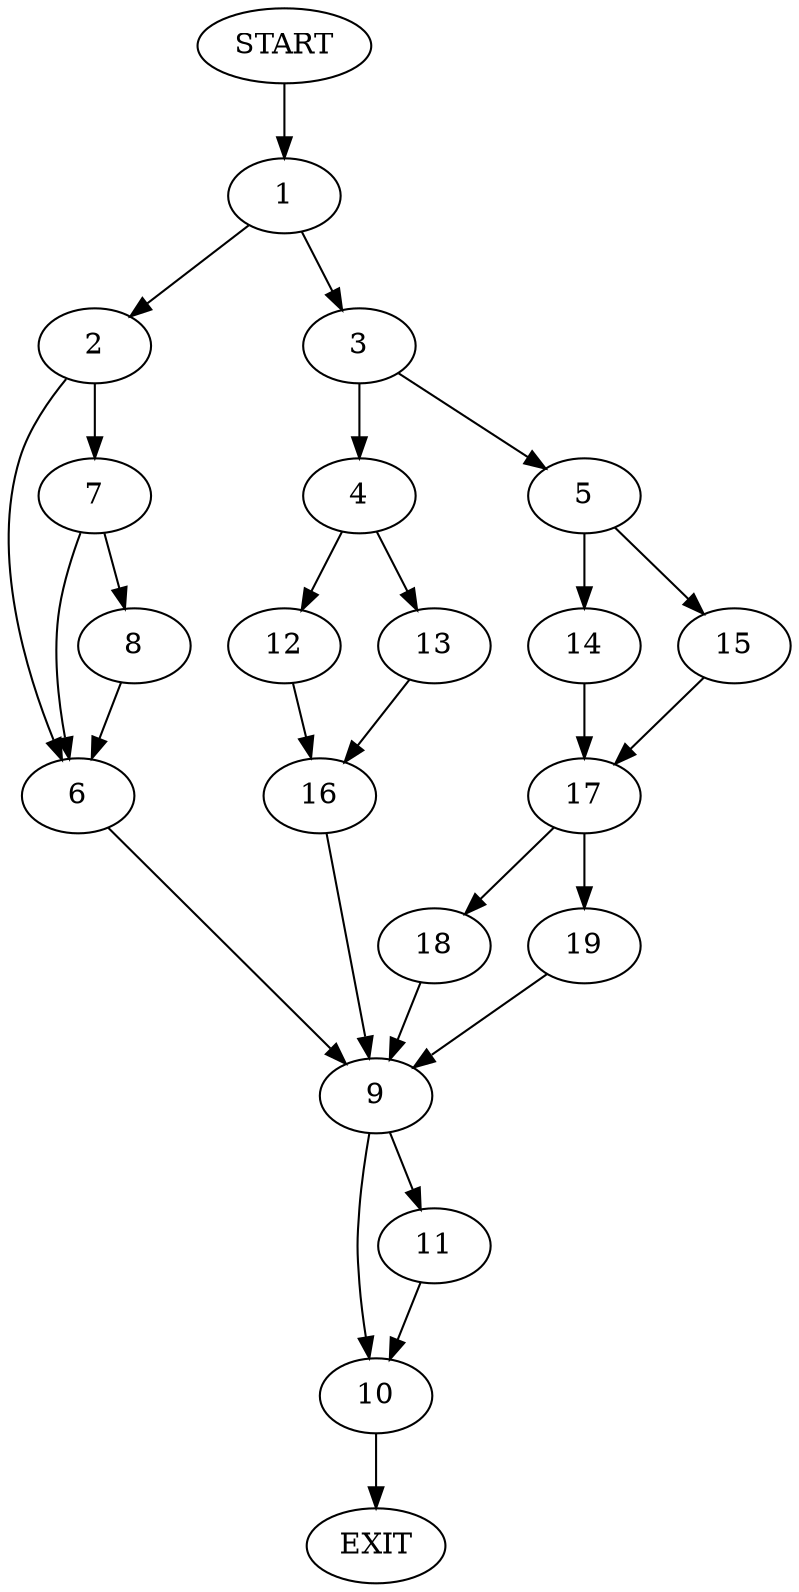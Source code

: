 digraph {
0 [label="START"]
20 [label="EXIT"]
0 -> 1
1 -> 2
1 -> 3
3 -> 4
3 -> 5
2 -> 6
2 -> 7
7 -> 6
7 -> 8
6 -> 9
8 -> 6
9 -> 10
9 -> 11
4 -> 12
4 -> 13
5 -> 14
5 -> 15
12 -> 16
13 -> 16
16 -> 9
15 -> 17
14 -> 17
17 -> 18
17 -> 19
19 -> 9
18 -> 9
10 -> 20
11 -> 10
}
